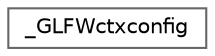 digraph "类继承关系图"
{
 // LATEX_PDF_SIZE
  bgcolor="transparent";
  edge [fontname=Helvetica,fontsize=10,labelfontname=Helvetica,labelfontsize=10];
  node [fontname=Helvetica,fontsize=10,shape=box,height=0.2,width=0.4];
  rankdir="LR";
  Node0 [id="Node000000",label="_GLFWctxconfig",height=0.2,width=0.4,color="grey40", fillcolor="white", style="filled",URL="$struct___g_l_f_wctxconfig.html",tooltip=" "];
}
